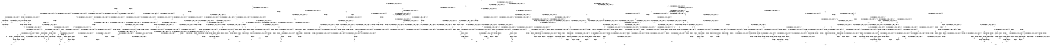 digraph BCG {
size = "7, 10.5";
center = TRUE;
node [shape = circle];
0 [peripheries = 2];
0 -> 1 [label = "EX !0 !ATOMIC_EXCH_BRANCH (1, +0, TRUE, +0, 1, TRUE) !{0, 1, 2}"];
0 -> 2 [label = "EX !2 !ATOMIC_EXCH_BRANCH (1, +1, TRUE, +0, 2, TRUE) !{0, 1, 2}"];
0 -> 3 [label = "EX !1 !ATOMIC_EXCH_BRANCH (1, +1, TRUE, +0, 3, TRUE) !{0, 1, 2}"];
0 -> 4 [label = "EX !0 !ATOMIC_EXCH_BRANCH (1, +0, TRUE, +0, 1, TRUE) !{0, 1, 2}"];
1 -> 1 [label = "EX !0 !ATOMIC_EXCH_BRANCH (1, +0, TRUE, +0, 1, TRUE) !{0, 1, 2}"];
1 -> 5 [label = "EX !2 !ATOMIC_EXCH_BRANCH (1, +1, TRUE, +0, 2, TRUE) !{0, 1, 2}"];
1 -> 6 [label = "EX !1 !ATOMIC_EXCH_BRANCH (1, +1, TRUE, +0, 3, TRUE) !{0, 1, 2}"];
1 -> 4 [label = "EX !0 !ATOMIC_EXCH_BRANCH (1, +0, TRUE, +0, 1, TRUE) !{0, 1, 2}"];
2 -> 7 [label = "EX !0 !ATOMIC_EXCH_BRANCH (1, +0, TRUE, +0, 1, FALSE) !{0, 1, 2}"];
2 -> 8 [label = "EX !1 !ATOMIC_EXCH_BRANCH (1, +1, TRUE, +0, 3, FALSE) !{0, 1, 2}"];
2 -> 9 [label = "TERMINATE !2"];
2 -> 10 [label = "EX !0 !ATOMIC_EXCH_BRANCH (1, +0, TRUE, +0, 1, FALSE) !{0, 1, 2}"];
3 -> 11 [label = "EX !0 !ATOMIC_EXCH_BRANCH (1, +0, TRUE, +0, 1, FALSE) !{0, 1, 2}"];
3 -> 12 [label = "EX !2 !ATOMIC_EXCH_BRANCH (1, +1, TRUE, +0, 2, FALSE) !{0, 1, 2}"];
3 -> 13 [label = "TERMINATE !1"];
3 -> 14 [label = "EX !0 !ATOMIC_EXCH_BRANCH (1, +0, TRUE, +0, 1, FALSE) !{0, 1, 2}"];
4 -> 15 [label = "EX !1 !ATOMIC_EXCH_BRANCH (1, +1, TRUE, +0, 3, TRUE) !{0, 1, 2}"];
4 -> 4 [label = "EX !0 !ATOMIC_EXCH_BRANCH (1, +0, TRUE, +0, 1, TRUE) !{0, 1, 2}"];
4 -> 16 [label = "EX !2 !ATOMIC_EXCH_BRANCH (1, +1, TRUE, +0, 2, TRUE) !{0, 1, 2}"];
4 -> 17 [label = "EX !1 !ATOMIC_EXCH_BRANCH (1, +1, TRUE, +0, 3, TRUE) !{0, 1, 2}"];
5 -> 7 [label = "EX !0 !ATOMIC_EXCH_BRANCH (1, +0, TRUE, +0, 1, FALSE) !{0, 1, 2}"];
5 -> 18 [label = "EX !1 !ATOMIC_EXCH_BRANCH (1, +1, TRUE, +0, 3, FALSE) !{0, 1, 2}"];
5 -> 19 [label = "TERMINATE !2"];
5 -> 10 [label = "EX !0 !ATOMIC_EXCH_BRANCH (1, +0, TRUE, +0, 1, FALSE) !{0, 1, 2}"];
6 -> 11 [label = "EX !0 !ATOMIC_EXCH_BRANCH (1, +0, TRUE, +0, 1, FALSE) !{0, 1, 2}"];
6 -> 20 [label = "EX !2 !ATOMIC_EXCH_BRANCH (1, +1, TRUE, +0, 2, FALSE) !{0, 1, 2}"];
6 -> 21 [label = "TERMINATE !1"];
6 -> 14 [label = "EX !0 !ATOMIC_EXCH_BRANCH (1, +0, TRUE, +0, 1, FALSE) !{0, 1, 2}"];
7 -> 22 [label = "EX !1 !ATOMIC_EXCH_BRANCH (1, +1, TRUE, +0, 3, TRUE) !{0, 1, 2}"];
7 -> 23 [label = "TERMINATE !0"];
7 -> 24 [label = "TERMINATE !2"];
8 -> 25 [label = "EX !1 !ATOMIC_EXCH_BRANCH (1, +0, TRUE, +1, 1, TRUE) !{0, 1, 2}"];
8 -> 26 [label = "EX !0 !ATOMIC_EXCH_BRANCH (1, +0, TRUE, +0, 1, FALSE) !{0, 1, 2}"];
8 -> 27 [label = "TERMINATE !2"];
8 -> 28 [label = "EX !0 !ATOMIC_EXCH_BRANCH (1, +0, TRUE, +0, 1, FALSE) !{0, 1, 2}"];
9 -> 29 [label = "EX !0 !ATOMIC_EXCH_BRANCH (1, +0, TRUE, +0, 1, FALSE) !{0, 1}"];
9 -> 30 [label = "EX !1 !ATOMIC_EXCH_BRANCH (1, +1, TRUE, +0, 3, FALSE) !{0, 1}"];
9 -> 31 [label = "EX !0 !ATOMIC_EXCH_BRANCH (1, +0, TRUE, +0, 1, FALSE) !{0, 1}"];
10 -> 32 [label = "EX !1 !ATOMIC_EXCH_BRANCH (1, +1, TRUE, +0, 3, TRUE) !{0, 1, 2}"];
10 -> 33 [label = "EX !1 !ATOMIC_EXCH_BRANCH (1, +1, TRUE, +0, 3, TRUE) !{0, 1, 2}"];
10 -> 34 [label = "TERMINATE !0"];
10 -> 35 [label = "TERMINATE !2"];
11 -> 22 [label = "EX !2 !ATOMIC_EXCH_BRANCH (1, +1, TRUE, +0, 2, TRUE) !{0, 1, 2}"];
11 -> 36 [label = "TERMINATE !0"];
11 -> 37 [label = "TERMINATE !1"];
12 -> 38 [label = "EX !0 !ATOMIC_EXCH_BRANCH (1, +0, TRUE, +0, 1, FALSE) !{0, 1, 2}"];
12 -> 39 [label = "TERMINATE !2"];
12 -> 40 [label = "TERMINATE !1"];
12 -> 41 [label = "EX !0 !ATOMIC_EXCH_BRANCH (1, +0, TRUE, +0, 1, FALSE) !{0, 1, 2}"];
13 -> 42 [label = "EX !0 !ATOMIC_EXCH_BRANCH (1, +0, TRUE, +0, 1, FALSE) !{0, 2}"];
13 -> 43 [label = "EX !2 !ATOMIC_EXCH_BRANCH (1, +1, TRUE, +0, 2, FALSE) !{0, 2}"];
13 -> 44 [label = "EX !0 !ATOMIC_EXCH_BRANCH (1, +0, TRUE, +0, 1, FALSE) !{0, 2}"];
14 -> 33 [label = "EX !2 !ATOMIC_EXCH_BRANCH (1, +1, TRUE, +0, 2, TRUE) !{0, 1, 2}"];
14 -> 45 [label = "TERMINATE !0"];
14 -> 46 [label = "TERMINATE !1"];
15 -> 47 [label = "EX !2 !ATOMIC_EXCH_BRANCH (1, +1, TRUE, +0, 2, FALSE) !{0, 1, 2}"];
15 -> 48 [label = "EX !0 !ATOMIC_EXCH_BRANCH (1, +0, TRUE, +0, 1, FALSE) !{0, 1, 2}"];
15 -> 49 [label = "EX !2 !ATOMIC_EXCH_BRANCH (1, +1, TRUE, +0, 2, FALSE) !{0, 1, 2}"];
15 -> 50 [label = "TERMINATE !1"];
16 -> 51 [label = "EX !1 !ATOMIC_EXCH_BRANCH (1, +1, TRUE, +0, 3, FALSE) !{0, 1, 2}"];
16 -> 10 [label = "EX !0 !ATOMIC_EXCH_BRANCH (1, +0, TRUE, +0, 1, FALSE) !{0, 1, 2}"];
16 -> 52 [label = "EX !1 !ATOMIC_EXCH_BRANCH (1, +1, TRUE, +0, 3, FALSE) !{0, 1, 2}"];
16 -> 53 [label = "TERMINATE !2"];
17 -> 14 [label = "EX !0 !ATOMIC_EXCH_BRANCH (1, +0, TRUE, +0, 1, FALSE) !{0, 1, 2}"];
17 -> 54 [label = "EX !2 !ATOMIC_EXCH_BRANCH (1, +1, TRUE, +0, 2, FALSE) !{0, 1, 2}"];
17 -> 55 [label = "TERMINATE !1"];
18 -> 26 [label = "EX !0 !ATOMIC_EXCH_BRANCH (1, +0, TRUE, +0, 1, FALSE) !{0, 1, 2}"];
18 -> 56 [label = "EX !1 !ATOMIC_EXCH_BRANCH (1, +0, TRUE, +1, 1, TRUE) !{0, 1, 2}"];
18 -> 57 [label = "TERMINATE !2"];
18 -> 28 [label = "EX !0 !ATOMIC_EXCH_BRANCH (1, +0, TRUE, +0, 1, FALSE) !{0, 1, 2}"];
19 -> 29 [label = "EX !0 !ATOMIC_EXCH_BRANCH (1, +0, TRUE, +0, 1, FALSE) !{0, 1}"];
19 -> 58 [label = "EX !1 !ATOMIC_EXCH_BRANCH (1, +1, TRUE, +0, 3, FALSE) !{0, 1}"];
19 -> 31 [label = "EX !0 !ATOMIC_EXCH_BRANCH (1, +0, TRUE, +0, 1, FALSE) !{0, 1}"];
20 -> 38 [label = "EX !0 !ATOMIC_EXCH_BRANCH (1, +0, TRUE, +0, 1, FALSE) !{0, 1, 2}"];
20 -> 59 [label = "TERMINATE !2"];
20 -> 60 [label = "TERMINATE !1"];
20 -> 41 [label = "EX !0 !ATOMIC_EXCH_BRANCH (1, +0, TRUE, +0, 1, FALSE) !{0, 1, 2}"];
21 -> 42 [label = "EX !0 !ATOMIC_EXCH_BRANCH (1, +0, TRUE, +0, 1, FALSE) !{0, 2}"];
21 -> 61 [label = "EX !2 !ATOMIC_EXCH_BRANCH (1, +1, TRUE, +0, 2, FALSE) !{0, 2}"];
21 -> 44 [label = "EX !0 !ATOMIC_EXCH_BRANCH (1, +0, TRUE, +0, 1, FALSE) !{0, 2}"];
22 -> 62 [label = "TERMINATE !0"];
22 -> 63 [label = "TERMINATE !2"];
22 -> 64 [label = "TERMINATE !1"];
23 -> 65 [label = "EX !1 !ATOMIC_EXCH_BRANCH (1, +1, TRUE, +0, 3, TRUE) !{1, 2}"];
23 -> 66 [label = "TERMINATE !2"];
23 -> 67 [label = "EX !1 !ATOMIC_EXCH_BRANCH (1, +1, TRUE, +0, 3, TRUE) !{1, 2}"];
24 -> 68 [label = "EX !1 !ATOMIC_EXCH_BRANCH (1, +1, TRUE, +0, 3, TRUE) !{0, 1}"];
24 -> 66 [label = "TERMINATE !0"];
25 -> 69 [label = "EX !1 !ATOMIC_EXCH_BRANCH (1, +1, TRUE, +0, 3, TRUE) !{0, 1, 2}"];
25 -> 70 [label = "EX !0 !ATOMIC_EXCH_BRANCH (1, +0, TRUE, +0, 1, TRUE) !{0, 1, 2}"];
25 -> 71 [label = "TERMINATE !2"];
25 -> 72 [label = "EX !0 !ATOMIC_EXCH_BRANCH (1, +0, TRUE, +0, 1, TRUE) !{0, 1, 2}"];
26 -> 73 [label = "EX !1 !ATOMIC_EXCH_BRANCH (1, +0, TRUE, +1, 1, FALSE) !{0, 1, 2}"];
26 -> 74 [label = "TERMINATE !0"];
26 -> 75 [label = "TERMINATE !2"];
27 -> 76 [label = "EX !1 !ATOMIC_EXCH_BRANCH (1, +0, TRUE, +1, 1, TRUE) !{0, 1}"];
27 -> 77 [label = "EX !0 !ATOMIC_EXCH_BRANCH (1, +0, TRUE, +0, 1, FALSE) !{0, 1}"];
27 -> 78 [label = "EX !0 !ATOMIC_EXCH_BRANCH (1, +0, TRUE, +0, 1, FALSE) !{0, 1}"];
28 -> 79 [label = "EX !1 !ATOMIC_EXCH_BRANCH (1, +0, TRUE, +1, 1, FALSE) !{0, 1, 2}"];
28 -> 80 [label = "EX !1 !ATOMIC_EXCH_BRANCH (1, +0, TRUE, +1, 1, FALSE) !{0, 1, 2}"];
28 -> 81 [label = "TERMINATE !0"];
28 -> 82 [label = "TERMINATE !2"];
29 -> 68 [label = "EX !1 !ATOMIC_EXCH_BRANCH (1, +1, TRUE, +0, 3, TRUE) !{0, 1}"];
29 -> 66 [label = "TERMINATE !0"];
30 -> 76 [label = "EX !1 !ATOMIC_EXCH_BRANCH (1, +0, TRUE, +1, 1, TRUE) !{0, 1}"];
30 -> 77 [label = "EX !0 !ATOMIC_EXCH_BRANCH (1, +0, TRUE, +0, 1, FALSE) !{0, 1}"];
30 -> 78 [label = "EX !0 !ATOMIC_EXCH_BRANCH (1, +0, TRUE, +0, 1, FALSE) !{0, 1}"];
31 -> 83 [label = "EX !1 !ATOMIC_EXCH_BRANCH (1, +1, TRUE, +0, 3, TRUE) !{0, 1}"];
31 -> 84 [label = "EX !1 !ATOMIC_EXCH_BRANCH (1, +1, TRUE, +0, 3, TRUE) !{0, 1}"];
31 -> 85 [label = "TERMINATE !0"];
32 -> 86 [label = "TERMINATE !0"];
32 -> 87 [label = "TERMINATE !2"];
32 -> 88 [label = "TERMINATE !1"];
33 -> 89 [label = "TERMINATE !0"];
33 -> 90 [label = "TERMINATE !2"];
33 -> 91 [label = "TERMINATE !1"];
34 -> 92 [label = "EX !1 !ATOMIC_EXCH_BRANCH (1, +1, TRUE, +0, 3, TRUE) !{1, 2}"];
34 -> 93 [label = "TERMINATE !2"];
35 -> 94 [label = "EX !1 !ATOMIC_EXCH_BRANCH (1, +1, TRUE, +0, 3, TRUE) !{0, 1}"];
35 -> 93 [label = "TERMINATE !0"];
36 -> 65 [label = "EX !2 !ATOMIC_EXCH_BRANCH (1, +1, TRUE, +0, 2, TRUE) !{1, 2}"];
36 -> 95 [label = "TERMINATE !1"];
37 -> 96 [label = "EX !2 !ATOMIC_EXCH_BRANCH (1, +1, TRUE, +0, 2, TRUE) !{0, 2}"];
37 -> 95 [label = "TERMINATE !0"];
38 -> 97 [label = "TERMINATE !0"];
38 -> 98 [label = "TERMINATE !2"];
38 -> 99 [label = "TERMINATE !1"];
39 -> 100 [label = "EX !0 !ATOMIC_EXCH_BRANCH (1, +0, TRUE, +0, 1, FALSE) !{0, 1}"];
39 -> 101 [label = "TERMINATE !1"];
39 -> 102 [label = "EX !0 !ATOMIC_EXCH_BRANCH (1, +0, TRUE, +0, 1, FALSE) !{0, 1}"];
40 -> 103 [label = "EX !0 !ATOMIC_EXCH_BRANCH (1, +0, TRUE, +0, 1, FALSE) !{0, 2}"];
40 -> 101 [label = "TERMINATE !2"];
40 -> 104 [label = "EX !0 !ATOMIC_EXCH_BRANCH (1, +0, TRUE, +0, 1, FALSE) !{0, 2}"];
41 -> 105 [label = "TERMINATE !0"];
41 -> 106 [label = "TERMINATE !2"];
41 -> 107 [label = "TERMINATE !1"];
42 -> 96 [label = "EX !2 !ATOMIC_EXCH_BRANCH (1, +1, TRUE, +0, 2, TRUE) !{0, 2}"];
42 -> 95 [label = "TERMINATE !0"];
43 -> 103 [label = "EX !0 !ATOMIC_EXCH_BRANCH (1, +0, TRUE, +0, 1, FALSE) !{0, 2}"];
43 -> 101 [label = "TERMINATE !2"];
43 -> 104 [label = "EX !0 !ATOMIC_EXCH_BRANCH (1, +0, TRUE, +0, 1, FALSE) !{0, 2}"];
44 -> 108 [label = "EX !2 !ATOMIC_EXCH_BRANCH (1, +1, TRUE, +0, 2, TRUE) !{0, 2}"];
44 -> 109 [label = "EX !2 !ATOMIC_EXCH_BRANCH (1, +1, TRUE, +0, 2, TRUE) !{0, 2}"];
44 -> 110 [label = "TERMINATE !0"];
45 -> 92 [label = "EX !2 !ATOMIC_EXCH_BRANCH (1, +1, TRUE, +0, 2, TRUE) !{1, 2}"];
45 -> 111 [label = "TERMINATE !1"];
46 -> 112 [label = "EX !2 !ATOMIC_EXCH_BRANCH (1, +1, TRUE, +0, 2, TRUE) !{0, 2}"];
46 -> 111 [label = "TERMINATE !0"];
47 -> 113 [label = "EX !0 !ATOMIC_EXCH_BRANCH (1, +0, TRUE, +0, 1, FALSE) !{0, 1, 2}"];
47 -> 114 [label = "TERMINATE !2"];
47 -> 115 [label = "TERMINATE !1"];
47 -> 41 [label = "EX !0 !ATOMIC_EXCH_BRANCH (1, +0, TRUE, +0, 1, FALSE) !{0, 1, 2}"];
48 -> 116 [label = "EX !2 !ATOMIC_EXCH_BRANCH (1, +1, TRUE, +0, 2, TRUE) !{0, 1, 2}"];
48 -> 32 [label = "EX !2 !ATOMIC_EXCH_BRANCH (1, +1, TRUE, +0, 2, TRUE) !{0, 1, 2}"];
48 -> 117 [label = "TERMINATE !0"];
48 -> 118 [label = "TERMINATE !1"];
49 -> 119 [label = "EX !0 !ATOMIC_EXCH_BRANCH (1, +0, TRUE, +0, 1, FALSE) !{0, 1, 2}"];
49 -> 120 [label = "TERMINATE !2"];
49 -> 121 [label = "TERMINATE !1"];
50 -> 122 [label = "EX !0 !ATOMIC_EXCH_BRANCH (1, +0, TRUE, +0, 1, FALSE) !{0, 2}"];
50 -> 123 [label = "EX !2 !ATOMIC_EXCH_BRANCH (1, +1, TRUE, +0, 2, FALSE) !{0, 2}"];
51 -> 124 [label = "EX !0 !ATOMIC_EXCH_BRANCH (1, +0, TRUE, +0, 1, FALSE) !{0, 1, 2}"];
51 -> 125 [label = "EX !1 !ATOMIC_EXCH_BRANCH (1, +0, TRUE, +1, 1, TRUE) !{0, 1, 2}"];
51 -> 126 [label = "TERMINATE !2"];
52 -> 125 [label = "EX !1 !ATOMIC_EXCH_BRANCH (1, +0, TRUE, +1, 1, TRUE) !{0, 1, 2}"];
52 -> 28 [label = "EX !0 !ATOMIC_EXCH_BRANCH (1, +0, TRUE, +0, 1, FALSE) !{0, 1, 2}"];
52 -> 127 [label = "EX !1 !ATOMIC_EXCH_BRANCH (1, +0, TRUE, +1, 1, TRUE) !{0, 1, 2}"];
52 -> 128 [label = "TERMINATE !2"];
53 -> 129 [label = "EX !0 !ATOMIC_EXCH_BRANCH (1, +0, TRUE, +0, 1, FALSE) !{0, 1}"];
53 -> 130 [label = "EX !1 !ATOMIC_EXCH_BRANCH (1, +1, TRUE, +0, 3, FALSE) !{0, 1}"];
54 -> 41 [label = "EX !0 !ATOMIC_EXCH_BRANCH (1, +0, TRUE, +0, 1, FALSE) !{0, 1, 2}"];
54 -> 131 [label = "TERMINATE !2"];
54 -> 132 [label = "TERMINATE !1"];
55 -> 133 [label = "EX !0 !ATOMIC_EXCH_BRANCH (1, +0, TRUE, +0, 1, FALSE) !{0, 2}"];
55 -> 134 [label = "EX !2 !ATOMIC_EXCH_BRANCH (1, +1, TRUE, +0, 2, FALSE) !{0, 2}"];
56 -> 70 [label = "EX !0 !ATOMIC_EXCH_BRANCH (1, +0, TRUE, +0, 1, TRUE) !{0, 1, 2}"];
56 -> 135 [label = "EX !1 !ATOMIC_EXCH_BRANCH (1, +1, TRUE, +0, 3, TRUE) !{0, 1, 2}"];
56 -> 136 [label = "TERMINATE !2"];
56 -> 72 [label = "EX !0 !ATOMIC_EXCH_BRANCH (1, +0, TRUE, +0, 1, TRUE) !{0, 1, 2}"];
57 -> 77 [label = "EX !0 !ATOMIC_EXCH_BRANCH (1, +0, TRUE, +0, 1, FALSE) !{0, 1}"];
57 -> 137 [label = "EX !1 !ATOMIC_EXCH_BRANCH (1, +0, TRUE, +1, 1, TRUE) !{0, 1}"];
57 -> 78 [label = "EX !0 !ATOMIC_EXCH_BRANCH (1, +0, TRUE, +0, 1, FALSE) !{0, 1}"];
58 -> 77 [label = "EX !0 !ATOMIC_EXCH_BRANCH (1, +0, TRUE, +0, 1, FALSE) !{0, 1}"];
58 -> 137 [label = "EX !1 !ATOMIC_EXCH_BRANCH (1, +0, TRUE, +1, 1, TRUE) !{0, 1}"];
58 -> 78 [label = "EX !0 !ATOMIC_EXCH_BRANCH (1, +0, TRUE, +0, 1, FALSE) !{0, 1}"];
59 -> 100 [label = "EX !0 !ATOMIC_EXCH_BRANCH (1, +0, TRUE, +0, 1, FALSE) !{0, 1}"];
59 -> 138 [label = "TERMINATE !1"];
59 -> 102 [label = "EX !0 !ATOMIC_EXCH_BRANCH (1, +0, TRUE, +0, 1, FALSE) !{0, 1}"];
60 -> 103 [label = "EX !0 !ATOMIC_EXCH_BRANCH (1, +0, TRUE, +0, 1, FALSE) !{0, 2}"];
60 -> 138 [label = "TERMINATE !2"];
60 -> 104 [label = "EX !0 !ATOMIC_EXCH_BRANCH (1, +0, TRUE, +0, 1, FALSE) !{0, 2}"];
61 -> 103 [label = "EX !0 !ATOMIC_EXCH_BRANCH (1, +0, TRUE, +0, 1, FALSE) !{0, 2}"];
61 -> 138 [label = "TERMINATE !2"];
61 -> 104 [label = "EX !0 !ATOMIC_EXCH_BRANCH (1, +0, TRUE, +0, 1, FALSE) !{0, 2}"];
62 -> 139 [label = "TERMINATE !2"];
62 -> 140 [label = "TERMINATE !1"];
63 -> 139 [label = "TERMINATE !0"];
63 -> 141 [label = "TERMINATE !1"];
64 -> 140 [label = "TERMINATE !0"];
64 -> 141 [label = "TERMINATE !2"];
65 -> 139 [label = "TERMINATE !2"];
65 -> 140 [label = "TERMINATE !1"];
66 -> 142 [label = "EX !1 !ATOMIC_EXCH_BRANCH (1, +1, TRUE, +0, 3, TRUE) !{1}"];
66 -> 143 [label = "EX !1 !ATOMIC_EXCH_BRANCH (1, +1, TRUE, +0, 3, TRUE) !{1}"];
67 -> 144 [label = "TERMINATE !2"];
67 -> 145 [label = "TERMINATE !1"];
68 -> 139 [label = "TERMINATE !0"];
68 -> 141 [label = "TERMINATE !1"];
69 -> 38 [label = "EX !0 !ATOMIC_EXCH_BRANCH (1, +0, TRUE, +0, 1, FALSE) !{0, 1, 2}"];
69 -> 39 [label = "TERMINATE !2"];
69 -> 40 [label = "TERMINATE !1"];
69 -> 41 [label = "EX !0 !ATOMIC_EXCH_BRANCH (1, +0, TRUE, +0, 1, FALSE) !{0, 1, 2}"];
70 -> 70 [label = "EX !0 !ATOMIC_EXCH_BRANCH (1, +0, TRUE, +0, 1, TRUE) !{0, 1, 2}"];
70 -> 135 [label = "EX !1 !ATOMIC_EXCH_BRANCH (1, +1, TRUE, +0, 3, TRUE) !{0, 1, 2}"];
70 -> 136 [label = "TERMINATE !2"];
70 -> 72 [label = "EX !0 !ATOMIC_EXCH_BRANCH (1, +0, TRUE, +0, 1, TRUE) !{0, 1, 2}"];
71 -> 146 [label = "EX !1 !ATOMIC_EXCH_BRANCH (1, +1, TRUE, +0, 3, TRUE) !{0, 1}"];
71 -> 147 [label = "EX !0 !ATOMIC_EXCH_BRANCH (1, +0, TRUE, +0, 1, TRUE) !{0, 1}"];
71 -> 148 [label = "EX !0 !ATOMIC_EXCH_BRANCH (1, +0, TRUE, +0, 1, TRUE) !{0, 1}"];
72 -> 149 [label = "EX !1 !ATOMIC_EXCH_BRANCH (1, +1, TRUE, +0, 3, TRUE) !{0, 1, 2}"];
72 -> 72 [label = "EX !0 !ATOMIC_EXCH_BRANCH (1, +0, TRUE, +0, 1, TRUE) !{0, 1, 2}"];
72 -> 150 [label = "EX !1 !ATOMIC_EXCH_BRANCH (1, +1, TRUE, +0, 3, TRUE) !{0, 1, 2}"];
72 -> 151 [label = "TERMINATE !2"];
73 -> 97 [label = "TERMINATE !0"];
73 -> 98 [label = "TERMINATE !2"];
73 -> 99 [label = "TERMINATE !1"];
74 -> 152 [label = "EX !1 !ATOMIC_EXCH_BRANCH (1, +0, TRUE, +1, 1, FALSE) !{1, 2}"];
74 -> 153 [label = "TERMINATE !2"];
74 -> 154 [label = "EX !1 !ATOMIC_EXCH_BRANCH (1, +0, TRUE, +1, 1, FALSE) !{1, 2}"];
75 -> 155 [label = "EX !1 !ATOMIC_EXCH_BRANCH (1, +0, TRUE, +1, 1, FALSE) !{0, 1}"];
75 -> 153 [label = "TERMINATE !0"];
76 -> 146 [label = "EX !1 !ATOMIC_EXCH_BRANCH (1, +1, TRUE, +0, 3, TRUE) !{0, 1}"];
76 -> 147 [label = "EX !0 !ATOMIC_EXCH_BRANCH (1, +0, TRUE, +0, 1, TRUE) !{0, 1}"];
76 -> 148 [label = "EX !0 !ATOMIC_EXCH_BRANCH (1, +0, TRUE, +0, 1, TRUE) !{0, 1}"];
77 -> 155 [label = "EX !1 !ATOMIC_EXCH_BRANCH (1, +0, TRUE, +1, 1, FALSE) !{0, 1}"];
77 -> 153 [label = "TERMINATE !0"];
78 -> 156 [label = "EX !1 !ATOMIC_EXCH_BRANCH (1, +0, TRUE, +1, 1, FALSE) !{0, 1}"];
78 -> 157 [label = "EX !1 !ATOMIC_EXCH_BRANCH (1, +0, TRUE, +1, 1, FALSE) !{0, 1}"];
78 -> 158 [label = "TERMINATE !0"];
79 -> 159 [label = "TERMINATE !0"];
79 -> 160 [label = "TERMINATE !2"];
79 -> 161 [label = "TERMINATE !1"];
80 -> 105 [label = "TERMINATE !0"];
80 -> 106 [label = "TERMINATE !2"];
80 -> 107 [label = "TERMINATE !1"];
81 -> 162 [label = "EX !1 !ATOMIC_EXCH_BRANCH (1, +0, TRUE, +1, 1, FALSE) !{1, 2}"];
81 -> 163 [label = "TERMINATE !2"];
82 -> 164 [label = "EX !1 !ATOMIC_EXCH_BRANCH (1, +0, TRUE, +1, 1, FALSE) !{0, 1}"];
82 -> 163 [label = "TERMINATE !0"];
83 -> 165 [label = "TERMINATE !0"];
83 -> 166 [label = "TERMINATE !1"];
84 -> 167 [label = "TERMINATE !0"];
84 -> 168 [label = "TERMINATE !1"];
85 -> 169 [label = "EX !1 !ATOMIC_EXCH_BRANCH (1, +1, TRUE, +0, 3, TRUE) !{1}"];
86 -> 170 [label = "TERMINATE !2"];
86 -> 171 [label = "TERMINATE !1"];
87 -> 170 [label = "TERMINATE !0"];
87 -> 172 [label = "TERMINATE !1"];
88 -> 171 [label = "TERMINATE !0"];
88 -> 172 [label = "TERMINATE !2"];
89 -> 173 [label = "TERMINATE !2"];
89 -> 174 [label = "TERMINATE !1"];
90 -> 173 [label = "TERMINATE !0"];
90 -> 175 [label = "TERMINATE !1"];
91 -> 174 [label = "TERMINATE !0"];
91 -> 175 [label = "TERMINATE !2"];
92 -> 173 [label = "TERMINATE !2"];
92 -> 174 [label = "TERMINATE !1"];
93 -> 176 [label = "EX !1 !ATOMIC_EXCH_BRANCH (1, +1, TRUE, +0, 3, TRUE) !{1}"];
94 -> 173 [label = "TERMINATE !0"];
94 -> 175 [label = "TERMINATE !1"];
95 -> 177 [label = "EX !2 !ATOMIC_EXCH_BRANCH (1, +1, TRUE, +0, 2, TRUE) !{2}"];
95 -> 178 [label = "EX !2 !ATOMIC_EXCH_BRANCH (1, +1, TRUE, +0, 2, TRUE) !{2}"];
96 -> 140 [label = "TERMINATE !0"];
96 -> 141 [label = "TERMINATE !2"];
97 -> 179 [label = "TERMINATE !2"];
97 -> 180 [label = "TERMINATE !1"];
98 -> 179 [label = "TERMINATE !0"];
98 -> 181 [label = "TERMINATE !1"];
99 -> 180 [label = "TERMINATE !0"];
99 -> 181 [label = "TERMINATE !2"];
100 -> 179 [label = "TERMINATE !0"];
100 -> 181 [label = "TERMINATE !1"];
101 -> 182 [label = "EX !0 !ATOMIC_EXCH_BRANCH (1, +0, TRUE, +0, 1, FALSE) !{0}"];
101 -> 183 [label = "EX !0 !ATOMIC_EXCH_BRANCH (1, +0, TRUE, +0, 1, FALSE) !{0}"];
102 -> 184 [label = "TERMINATE !0"];
102 -> 185 [label = "TERMINATE !1"];
103 -> 180 [label = "TERMINATE !0"];
103 -> 181 [label = "TERMINATE !2"];
104 -> 186 [label = "TERMINATE !0"];
104 -> 187 [label = "TERMINATE !2"];
105 -> 188 [label = "TERMINATE !2"];
105 -> 189 [label = "TERMINATE !1"];
106 -> 188 [label = "TERMINATE !0"];
106 -> 190 [label = "TERMINATE !1"];
107 -> 189 [label = "TERMINATE !0"];
107 -> 190 [label = "TERMINATE !2"];
108 -> 191 [label = "TERMINATE !0"];
108 -> 192 [label = "TERMINATE !2"];
109 -> 193 [label = "TERMINATE !0"];
109 -> 194 [label = "TERMINATE !2"];
110 -> 195 [label = "EX !2 !ATOMIC_EXCH_BRANCH (1, +1, TRUE, +0, 2, TRUE) !{2}"];
111 -> 196 [label = "EX !2 !ATOMIC_EXCH_BRANCH (1, +1, TRUE, +0, 2, TRUE) !{2}"];
112 -> 174 [label = "TERMINATE !0"];
112 -> 175 [label = "TERMINATE !2"];
113 -> 197 [label = "TERMINATE !0"];
113 -> 198 [label = "TERMINATE !2"];
113 -> 199 [label = "TERMINATE !1"];
114 -> 200 [label = "EX !0 !ATOMIC_EXCH_BRANCH (1, +0, TRUE, +0, 1, FALSE) !{0, 1}"];
114 -> 201 [label = "TERMINATE !1"];
115 -> 202 [label = "EX !0 !ATOMIC_EXCH_BRANCH (1, +0, TRUE, +0, 1, FALSE) !{0, 2}"];
115 -> 201 [label = "TERMINATE !2"];
116 -> 203 [label = "TERMINATE !0"];
116 -> 204 [label = "TERMINATE !2"];
116 -> 205 [label = "TERMINATE !1"];
117 -> 206 [label = "EX !2 !ATOMIC_EXCH_BRANCH (1, +1, TRUE, +0, 2, TRUE) !{1, 2}"];
117 -> 207 [label = "TERMINATE !1"];
118 -> 208 [label = "EX !2 !ATOMIC_EXCH_BRANCH (1, +1, TRUE, +0, 2, TRUE) !{0, 2}"];
118 -> 207 [label = "TERMINATE !0"];
119 -> 159 [label = "TERMINATE !0"];
119 -> 160 [label = "TERMINATE !2"];
119 -> 161 [label = "TERMINATE !1"];
120 -> 209 [label = "EX !0 !ATOMIC_EXCH_BRANCH (1, +0, TRUE, +0, 1, FALSE) !{0, 1}"];
120 -> 210 [label = "TERMINATE !1"];
121 -> 211 [label = "EX !0 !ATOMIC_EXCH_BRANCH (1, +0, TRUE, +0, 1, FALSE) !{0, 2}"];
121 -> 210 [label = "TERMINATE !2"];
122 -> 208 [label = "EX !2 !ATOMIC_EXCH_BRANCH (1, +1, TRUE, +0, 2, TRUE) !{0, 2}"];
122 -> 207 [label = "TERMINATE !0"];
123 -> 211 [label = "EX !0 !ATOMIC_EXCH_BRANCH (1, +0, TRUE, +0, 1, FALSE) !{0, 2}"];
123 -> 210 [label = "TERMINATE !2"];
124 -> 79 [label = "EX !1 !ATOMIC_EXCH_BRANCH (1, +0, TRUE, +1, 1, FALSE) !{0, 1, 2}"];
124 -> 212 [label = "TERMINATE !0"];
124 -> 213 [label = "TERMINATE !2"];
125 -> 214 [label = "EX !0 !ATOMIC_EXCH_BRANCH (1, +0, TRUE, +0, 1, TRUE) !{0, 1, 2}"];
125 -> 149 [label = "EX !1 !ATOMIC_EXCH_BRANCH (1, +1, TRUE, +0, 3, TRUE) !{0, 1, 2}"];
125 -> 215 [label = "TERMINATE !2"];
126 -> 216 [label = "EX !0 !ATOMIC_EXCH_BRANCH (1, +0, TRUE, +0, 1, FALSE) !{0, 1}"];
126 -> 217 [label = "EX !1 !ATOMIC_EXCH_BRANCH (1, +0, TRUE, +1, 1, TRUE) !{0, 1}"];
127 -> 149 [label = "EX !1 !ATOMIC_EXCH_BRANCH (1, +1, TRUE, +0, 3, TRUE) !{0, 1, 2}"];
127 -> 72 [label = "EX !0 !ATOMIC_EXCH_BRANCH (1, +0, TRUE, +0, 1, TRUE) !{0, 1, 2}"];
127 -> 150 [label = "EX !1 !ATOMIC_EXCH_BRANCH (1, +1, TRUE, +0, 3, TRUE) !{0, 1, 2}"];
127 -> 151 [label = "TERMINATE !2"];
128 -> 218 [label = "EX !0 !ATOMIC_EXCH_BRANCH (1, +0, TRUE, +0, 1, FALSE) !{0, 1}"];
128 -> 219 [label = "EX !1 !ATOMIC_EXCH_BRANCH (1, +0, TRUE, +1, 1, TRUE) !{0, 1}"];
129 -> 94 [label = "EX !1 !ATOMIC_EXCH_BRANCH (1, +1, TRUE, +0, 3, TRUE) !{0, 1}"];
129 -> 93 [label = "TERMINATE !0"];
130 -> 218 [label = "EX !0 !ATOMIC_EXCH_BRANCH (1, +0, TRUE, +0, 1, FALSE) !{0, 1}"];
130 -> 219 [label = "EX !1 !ATOMIC_EXCH_BRANCH (1, +0, TRUE, +1, 1, TRUE) !{0, 1}"];
131 -> 220 [label = "EX !0 !ATOMIC_EXCH_BRANCH (1, +0, TRUE, +0, 1, FALSE) !{0, 1}"];
131 -> 221 [label = "TERMINATE !1"];
132 -> 222 [label = "EX !0 !ATOMIC_EXCH_BRANCH (1, +0, TRUE, +0, 1, FALSE) !{0, 2}"];
132 -> 221 [label = "TERMINATE !2"];
133 -> 112 [label = "EX !2 !ATOMIC_EXCH_BRANCH (1, +1, TRUE, +0, 2, TRUE) !{0, 2}"];
133 -> 111 [label = "TERMINATE !0"];
134 -> 222 [label = "EX !0 !ATOMIC_EXCH_BRANCH (1, +0, TRUE, +0, 1, FALSE) !{0, 2}"];
134 -> 221 [label = "TERMINATE !2"];
135 -> 38 [label = "EX !0 !ATOMIC_EXCH_BRANCH (1, +0, TRUE, +0, 1, FALSE) !{0, 1, 2}"];
135 -> 59 [label = "TERMINATE !2"];
135 -> 60 [label = "TERMINATE !1"];
135 -> 41 [label = "EX !0 !ATOMIC_EXCH_BRANCH (1, +0, TRUE, +0, 1, FALSE) !{0, 1, 2}"];
136 -> 147 [label = "EX !0 !ATOMIC_EXCH_BRANCH (1, +0, TRUE, +0, 1, TRUE) !{0, 1}"];
136 -> 223 [label = "EX !1 !ATOMIC_EXCH_BRANCH (1, +1, TRUE, +0, 3, TRUE) !{0, 1}"];
136 -> 148 [label = "EX !0 !ATOMIC_EXCH_BRANCH (1, +0, TRUE, +0, 1, TRUE) !{0, 1}"];
137 -> 147 [label = "EX !0 !ATOMIC_EXCH_BRANCH (1, +0, TRUE, +0, 1, TRUE) !{0, 1}"];
137 -> 223 [label = "EX !1 !ATOMIC_EXCH_BRANCH (1, +1, TRUE, +0, 3, TRUE) !{0, 1}"];
137 -> 148 [label = "EX !0 !ATOMIC_EXCH_BRANCH (1, +0, TRUE, +0, 1, TRUE) !{0, 1}"];
138 -> 182 [label = "EX !0 !ATOMIC_EXCH_BRANCH (1, +0, TRUE, +0, 1, FALSE) !{0}"];
138 -> 183 [label = "EX !0 !ATOMIC_EXCH_BRANCH (1, +0, TRUE, +0, 1, FALSE) !{0}"];
139 -> 224 [label = "TERMINATE !1"];
140 -> 224 [label = "TERMINATE !2"];
141 -> 224 [label = "TERMINATE !0"];
142 -> 224 [label = "TERMINATE !1"];
143 -> 225 [label = "TERMINATE !1"];
144 -> 226 [label = "TERMINATE !1"];
145 -> 226 [label = "TERMINATE !2"];
146 -> 100 [label = "EX !0 !ATOMIC_EXCH_BRANCH (1, +0, TRUE, +0, 1, FALSE) !{0, 1}"];
146 -> 101 [label = "TERMINATE !1"];
146 -> 102 [label = "EX !0 !ATOMIC_EXCH_BRANCH (1, +0, TRUE, +0, 1, FALSE) !{0, 1}"];
147 -> 147 [label = "EX !0 !ATOMIC_EXCH_BRANCH (1, +0, TRUE, +0, 1, TRUE) !{0, 1}"];
147 -> 223 [label = "EX !1 !ATOMIC_EXCH_BRANCH (1, +1, TRUE, +0, 3, TRUE) !{0, 1}"];
147 -> 148 [label = "EX !0 !ATOMIC_EXCH_BRANCH (1, +0, TRUE, +0, 1, TRUE) !{0, 1}"];
148 -> 227 [label = "EX !1 !ATOMIC_EXCH_BRANCH (1, +1, TRUE, +0, 3, TRUE) !{0, 1}"];
148 -> 148 [label = "EX !0 !ATOMIC_EXCH_BRANCH (1, +0, TRUE, +0, 1, TRUE) !{0, 1}"];
148 -> 228 [label = "EX !1 !ATOMIC_EXCH_BRANCH (1, +1, TRUE, +0, 3, TRUE) !{0, 1}"];
149 -> 119 [label = "EX !0 !ATOMIC_EXCH_BRANCH (1, +0, TRUE, +0, 1, FALSE) !{0, 1, 2}"];
149 -> 120 [label = "TERMINATE !2"];
149 -> 121 [label = "TERMINATE !1"];
150 -> 41 [label = "EX !0 !ATOMIC_EXCH_BRANCH (1, +0, TRUE, +0, 1, FALSE) !{0, 1, 2}"];
150 -> 131 [label = "TERMINATE !2"];
150 -> 132 [label = "TERMINATE !1"];
151 -> 229 [label = "EX !0 !ATOMIC_EXCH_BRANCH (1, +0, TRUE, +0, 1, TRUE) !{0, 1}"];
151 -> 230 [label = "EX !1 !ATOMIC_EXCH_BRANCH (1, +1, TRUE, +0, 3, TRUE) !{0, 1}"];
152 -> 179 [label = "TERMINATE !2"];
152 -> 180 [label = "TERMINATE !1"];
153 -> 231 [label = "EX !1 !ATOMIC_EXCH_BRANCH (1, +0, TRUE, +1, 1, FALSE) !{1}"];
153 -> 232 [label = "EX !1 !ATOMIC_EXCH_BRANCH (1, +0, TRUE, +1, 1, FALSE) !{1}"];
154 -> 233 [label = "TERMINATE !2"];
154 -> 234 [label = "TERMINATE !1"];
155 -> 179 [label = "TERMINATE !0"];
155 -> 181 [label = "TERMINATE !1"];
156 -> 235 [label = "TERMINATE !0"];
156 -> 236 [label = "TERMINATE !1"];
157 -> 184 [label = "TERMINATE !0"];
157 -> 185 [label = "TERMINATE !1"];
158 -> 237 [label = "EX !1 !ATOMIC_EXCH_BRANCH (1, +0, TRUE, +1, 1, FALSE) !{1}"];
159 -> 238 [label = "TERMINATE !2"];
159 -> 239 [label = "TERMINATE !1"];
160 -> 238 [label = "TERMINATE !0"];
160 -> 240 [label = "TERMINATE !1"];
161 -> 239 [label = "TERMINATE !0"];
161 -> 240 [label = "TERMINATE !2"];
162 -> 188 [label = "TERMINATE !2"];
162 -> 189 [label = "TERMINATE !1"];
163 -> 241 [label = "EX !1 !ATOMIC_EXCH_BRANCH (1, +0, TRUE, +1, 1, FALSE) !{1}"];
164 -> 188 [label = "TERMINATE !0"];
164 -> 190 [label = "TERMINATE !1"];
165 -> 242 [label = "TERMINATE !1"];
166 -> 242 [label = "TERMINATE !0"];
167 -> 243 [label = "TERMINATE !1"];
168 -> 243 [label = "TERMINATE !0"];
169 -> 243 [label = "TERMINATE !1"];
170 -> 244 [label = "TERMINATE !1"];
171 -> 244 [label = "TERMINATE !2"];
172 -> 244 [label = "TERMINATE !0"];
173 -> 245 [label = "TERMINATE !1"];
174 -> 245 [label = "TERMINATE !2"];
175 -> 245 [label = "TERMINATE !0"];
176 -> 245 [label = "TERMINATE !1"];
177 -> 224 [label = "TERMINATE !2"];
178 -> 246 [label = "TERMINATE !2"];
179 -> 247 [label = "TERMINATE !1"];
180 -> 247 [label = "TERMINATE !2"];
181 -> 247 [label = "TERMINATE !0"];
182 -> 247 [label = "TERMINATE !0"];
183 -> 248 [label = "TERMINATE !0"];
184 -> 249 [label = "TERMINATE !1"];
185 -> 249 [label = "TERMINATE !0"];
186 -> 250 [label = "TERMINATE !2"];
187 -> 250 [label = "TERMINATE !0"];
188 -> 251 [label = "TERMINATE !1"];
189 -> 251 [label = "TERMINATE !2"];
190 -> 251 [label = "TERMINATE !0"];
191 -> 252 [label = "TERMINATE !2"];
192 -> 252 [label = "TERMINATE !0"];
193 -> 253 [label = "TERMINATE !2"];
194 -> 253 [label = "TERMINATE !0"];
195 -> 253 [label = "TERMINATE !2"];
196 -> 245 [label = "TERMINATE !2"];
197 -> 254 [label = "TERMINATE !2"];
197 -> 255 [label = "TERMINATE !1"];
198 -> 254 [label = "TERMINATE !0"];
198 -> 256 [label = "TERMINATE !1"];
199 -> 255 [label = "TERMINATE !0"];
199 -> 256 [label = "TERMINATE !2"];
200 -> 254 [label = "TERMINATE !0"];
200 -> 256 [label = "TERMINATE !1"];
201 -> 257 [label = "EX !0 !ATOMIC_EXCH_BRANCH (1, +0, TRUE, +0, 1, FALSE) !{0}"];
202 -> 255 [label = "TERMINATE !0"];
202 -> 256 [label = "TERMINATE !2"];
203 -> 258 [label = "TERMINATE !2"];
203 -> 259 [label = "TERMINATE !1"];
204 -> 258 [label = "TERMINATE !0"];
204 -> 260 [label = "TERMINATE !1"];
205 -> 259 [label = "TERMINATE !0"];
205 -> 260 [label = "TERMINATE !2"];
206 -> 170 [label = "TERMINATE !2"];
206 -> 171 [label = "TERMINATE !1"];
207 -> 261 [label = "EX !2 !ATOMIC_EXCH_BRANCH (1, +1, TRUE, +0, 2, TRUE) !{2}"];
208 -> 171 [label = "TERMINATE !0"];
208 -> 172 [label = "TERMINATE !2"];
209 -> 238 [label = "TERMINATE !0"];
209 -> 240 [label = "TERMINATE !1"];
210 -> 262 [label = "EX !0 !ATOMIC_EXCH_BRANCH (1, +0, TRUE, +0, 1, FALSE) !{0}"];
211 -> 239 [label = "TERMINATE !0"];
211 -> 240 [label = "TERMINATE !2"];
212 -> 263 [label = "EX !1 !ATOMIC_EXCH_BRANCH (1, +0, TRUE, +1, 1, FALSE) !{1, 2}"];
212 -> 264 [label = "TERMINATE !2"];
213 -> 265 [label = "EX !1 !ATOMIC_EXCH_BRANCH (1, +0, TRUE, +1, 1, FALSE) !{0, 1}"];
213 -> 264 [label = "TERMINATE !0"];
214 -> 214 [label = "EX !0 !ATOMIC_EXCH_BRANCH (1, +0, TRUE, +0, 1, TRUE) !{0, 1, 2}"];
214 -> 149 [label = "EX !1 !ATOMIC_EXCH_BRANCH (1, +1, TRUE, +0, 3, TRUE) !{0, 1, 2}"];
214 -> 215 [label = "TERMINATE !2"];
215 -> 266 [label = "EX !0 !ATOMIC_EXCH_BRANCH (1, +0, TRUE, +0, 1, TRUE) !{0, 1}"];
215 -> 267 [label = "EX !1 !ATOMIC_EXCH_BRANCH (1, +1, TRUE, +0, 3, TRUE) !{0, 1}"];
216 -> 265 [label = "EX !1 !ATOMIC_EXCH_BRANCH (1, +0, TRUE, +1, 1, FALSE) !{0, 1}"];
216 -> 264 [label = "TERMINATE !0"];
217 -> 266 [label = "EX !0 !ATOMIC_EXCH_BRANCH (1, +0, TRUE, +0, 1, TRUE) !{0, 1}"];
217 -> 267 [label = "EX !1 !ATOMIC_EXCH_BRANCH (1, +1, TRUE, +0, 3, TRUE) !{0, 1}"];
218 -> 164 [label = "EX !1 !ATOMIC_EXCH_BRANCH (1, +0, TRUE, +1, 1, FALSE) !{0, 1}"];
218 -> 163 [label = "TERMINATE !0"];
219 -> 229 [label = "EX !0 !ATOMIC_EXCH_BRANCH (1, +0, TRUE, +0, 1, TRUE) !{0, 1}"];
219 -> 230 [label = "EX !1 !ATOMIC_EXCH_BRANCH (1, +1, TRUE, +0, 3, TRUE) !{0, 1}"];
220 -> 188 [label = "TERMINATE !0"];
220 -> 190 [label = "TERMINATE !1"];
221 -> 268 [label = "EX !0 !ATOMIC_EXCH_BRANCH (1, +0, TRUE, +0, 1, FALSE) !{0}"];
222 -> 189 [label = "TERMINATE !0"];
222 -> 190 [label = "TERMINATE !2"];
223 -> 100 [label = "EX !0 !ATOMIC_EXCH_BRANCH (1, +0, TRUE, +0, 1, FALSE) !{0, 1}"];
223 -> 138 [label = "TERMINATE !1"];
223 -> 102 [label = "EX !0 !ATOMIC_EXCH_BRANCH (1, +0, TRUE, +0, 1, FALSE) !{0, 1}"];
224 -> 269 [label = "exit"];
225 -> 270 [label = "exit"];
226 -> 271 [label = "exit"];
227 -> 272 [label = "EX !0 !ATOMIC_EXCH_BRANCH (1, +0, TRUE, +0, 1, FALSE) !{0, 1}"];
227 -> 273 [label = "TERMINATE !1"];
227 -> 102 [label = "EX !0 !ATOMIC_EXCH_BRANCH (1, +0, TRUE, +0, 1, FALSE) !{0, 1}"];
228 -> 102 [label = "EX !0 !ATOMIC_EXCH_BRANCH (1, +0, TRUE, +0, 1, FALSE) !{0, 1}"];
228 -> 274 [label = "TERMINATE !1"];
229 -> 229 [label = "EX !0 !ATOMIC_EXCH_BRANCH (1, +0, TRUE, +0, 1, TRUE) !{0, 1}"];
229 -> 230 [label = "EX !1 !ATOMIC_EXCH_BRANCH (1, +1, TRUE, +0, 3, TRUE) !{0, 1}"];
230 -> 220 [label = "EX !0 !ATOMIC_EXCH_BRANCH (1, +0, TRUE, +0, 1, FALSE) !{0, 1}"];
230 -> 221 [label = "TERMINATE !1"];
231 -> 247 [label = "TERMINATE !1"];
232 -> 275 [label = "TERMINATE !1"];
233 -> 276 [label = "TERMINATE !1"];
234 -> 276 [label = "TERMINATE !2"];
235 -> 277 [label = "TERMINATE !1"];
236 -> 277 [label = "TERMINATE !0"];
237 -> 249 [label = "TERMINATE !1"];
238 -> 278 [label = "TERMINATE !1"];
239 -> 278 [label = "TERMINATE !2"];
240 -> 278 [label = "TERMINATE !0"];
241 -> 251 [label = "TERMINATE !1"];
242 -> 279 [label = "exit"];
243 -> 280 [label = "exit"];
244 -> 281 [label = "exit"];
245 -> 282 [label = "exit"];
246 -> 283 [label = "exit"];
247 -> 269 [label = "exit"];
248 -> 284 [label = "exit"];
249 -> 280 [label = "exit"];
250 -> 285 [label = "exit"];
251 -> 282 [label = "exit"];
252 -> 286 [label = "exit"];
253 -> 285 [label = "exit"];
254 -> 287 [label = "TERMINATE !1"];
255 -> 287 [label = "TERMINATE !2"];
256 -> 287 [label = "TERMINATE !0"];
257 -> 287 [label = "TERMINATE !0"];
258 -> 288 [label = "TERMINATE !1"];
259 -> 288 [label = "TERMINATE !2"];
260 -> 288 [label = "TERMINATE !0"];
261 -> 244 [label = "TERMINATE !2"];
262 -> 278 [label = "TERMINATE !0"];
263 -> 238 [label = "TERMINATE !2"];
263 -> 239 [label = "TERMINATE !1"];
264 -> 289 [label = "EX !1 !ATOMIC_EXCH_BRANCH (1, +0, TRUE, +1, 1, FALSE) !{1}"];
265 -> 238 [label = "TERMINATE !0"];
265 -> 240 [label = "TERMINATE !1"];
266 -> 266 [label = "EX !0 !ATOMIC_EXCH_BRANCH (1, +0, TRUE, +0, 1, TRUE) !{0, 1}"];
266 -> 267 [label = "EX !1 !ATOMIC_EXCH_BRANCH (1, +1, TRUE, +0, 3, TRUE) !{0, 1}"];
267 -> 209 [label = "EX !0 !ATOMIC_EXCH_BRANCH (1, +0, TRUE, +0, 1, FALSE) !{0, 1}"];
267 -> 210 [label = "TERMINATE !1"];
268 -> 251 [label = "TERMINATE !0"];
272 -> 235 [label = "TERMINATE !0"];
272 -> 236 [label = "TERMINATE !1"];
273 -> 290 [label = "EX !0 !ATOMIC_EXCH_BRANCH (1, +0, TRUE, +0, 1, FALSE) !{0}"];
274 -> 291 [label = "EX !0 !ATOMIC_EXCH_BRANCH (1, +0, TRUE, +0, 1, FALSE) !{0}"];
275 -> 270 [label = "exit"];
276 -> 271 [label = "exit"];
277 -> 279 [label = "exit"];
278 -> 281 [label = "exit"];
287 -> 292 [label = "exit"];
288 -> 292 [label = "exit"];
289 -> 278 [label = "TERMINATE !1"];
290 -> 277 [label = "TERMINATE !0"];
291 -> 249 [label = "TERMINATE !0"];
}
